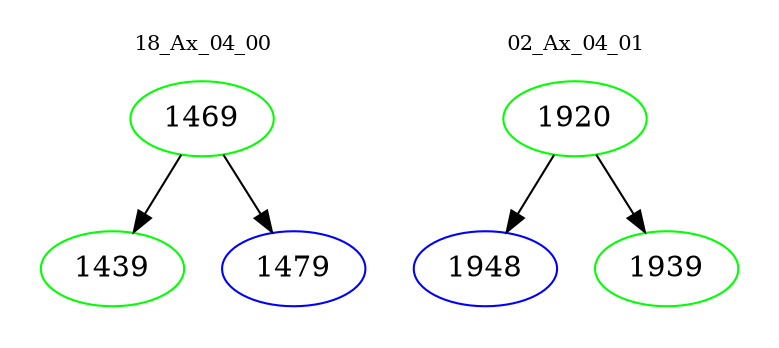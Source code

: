 digraph{
subgraph cluster_0 {
color = white
label = "18_Ax_04_00";
fontsize=10;
T0_1469 [label="1469", color="green"]
T0_1469 -> T0_1439 [color="black"]
T0_1439 [label="1439", color="green"]
T0_1469 -> T0_1479 [color="black"]
T0_1479 [label="1479", color="blue"]
}
subgraph cluster_1 {
color = white
label = "02_Ax_04_01";
fontsize=10;
T1_1920 [label="1920", color="green"]
T1_1920 -> T1_1948 [color="black"]
T1_1948 [label="1948", color="blue"]
T1_1920 -> T1_1939 [color="black"]
T1_1939 [label="1939", color="green"]
}
}
